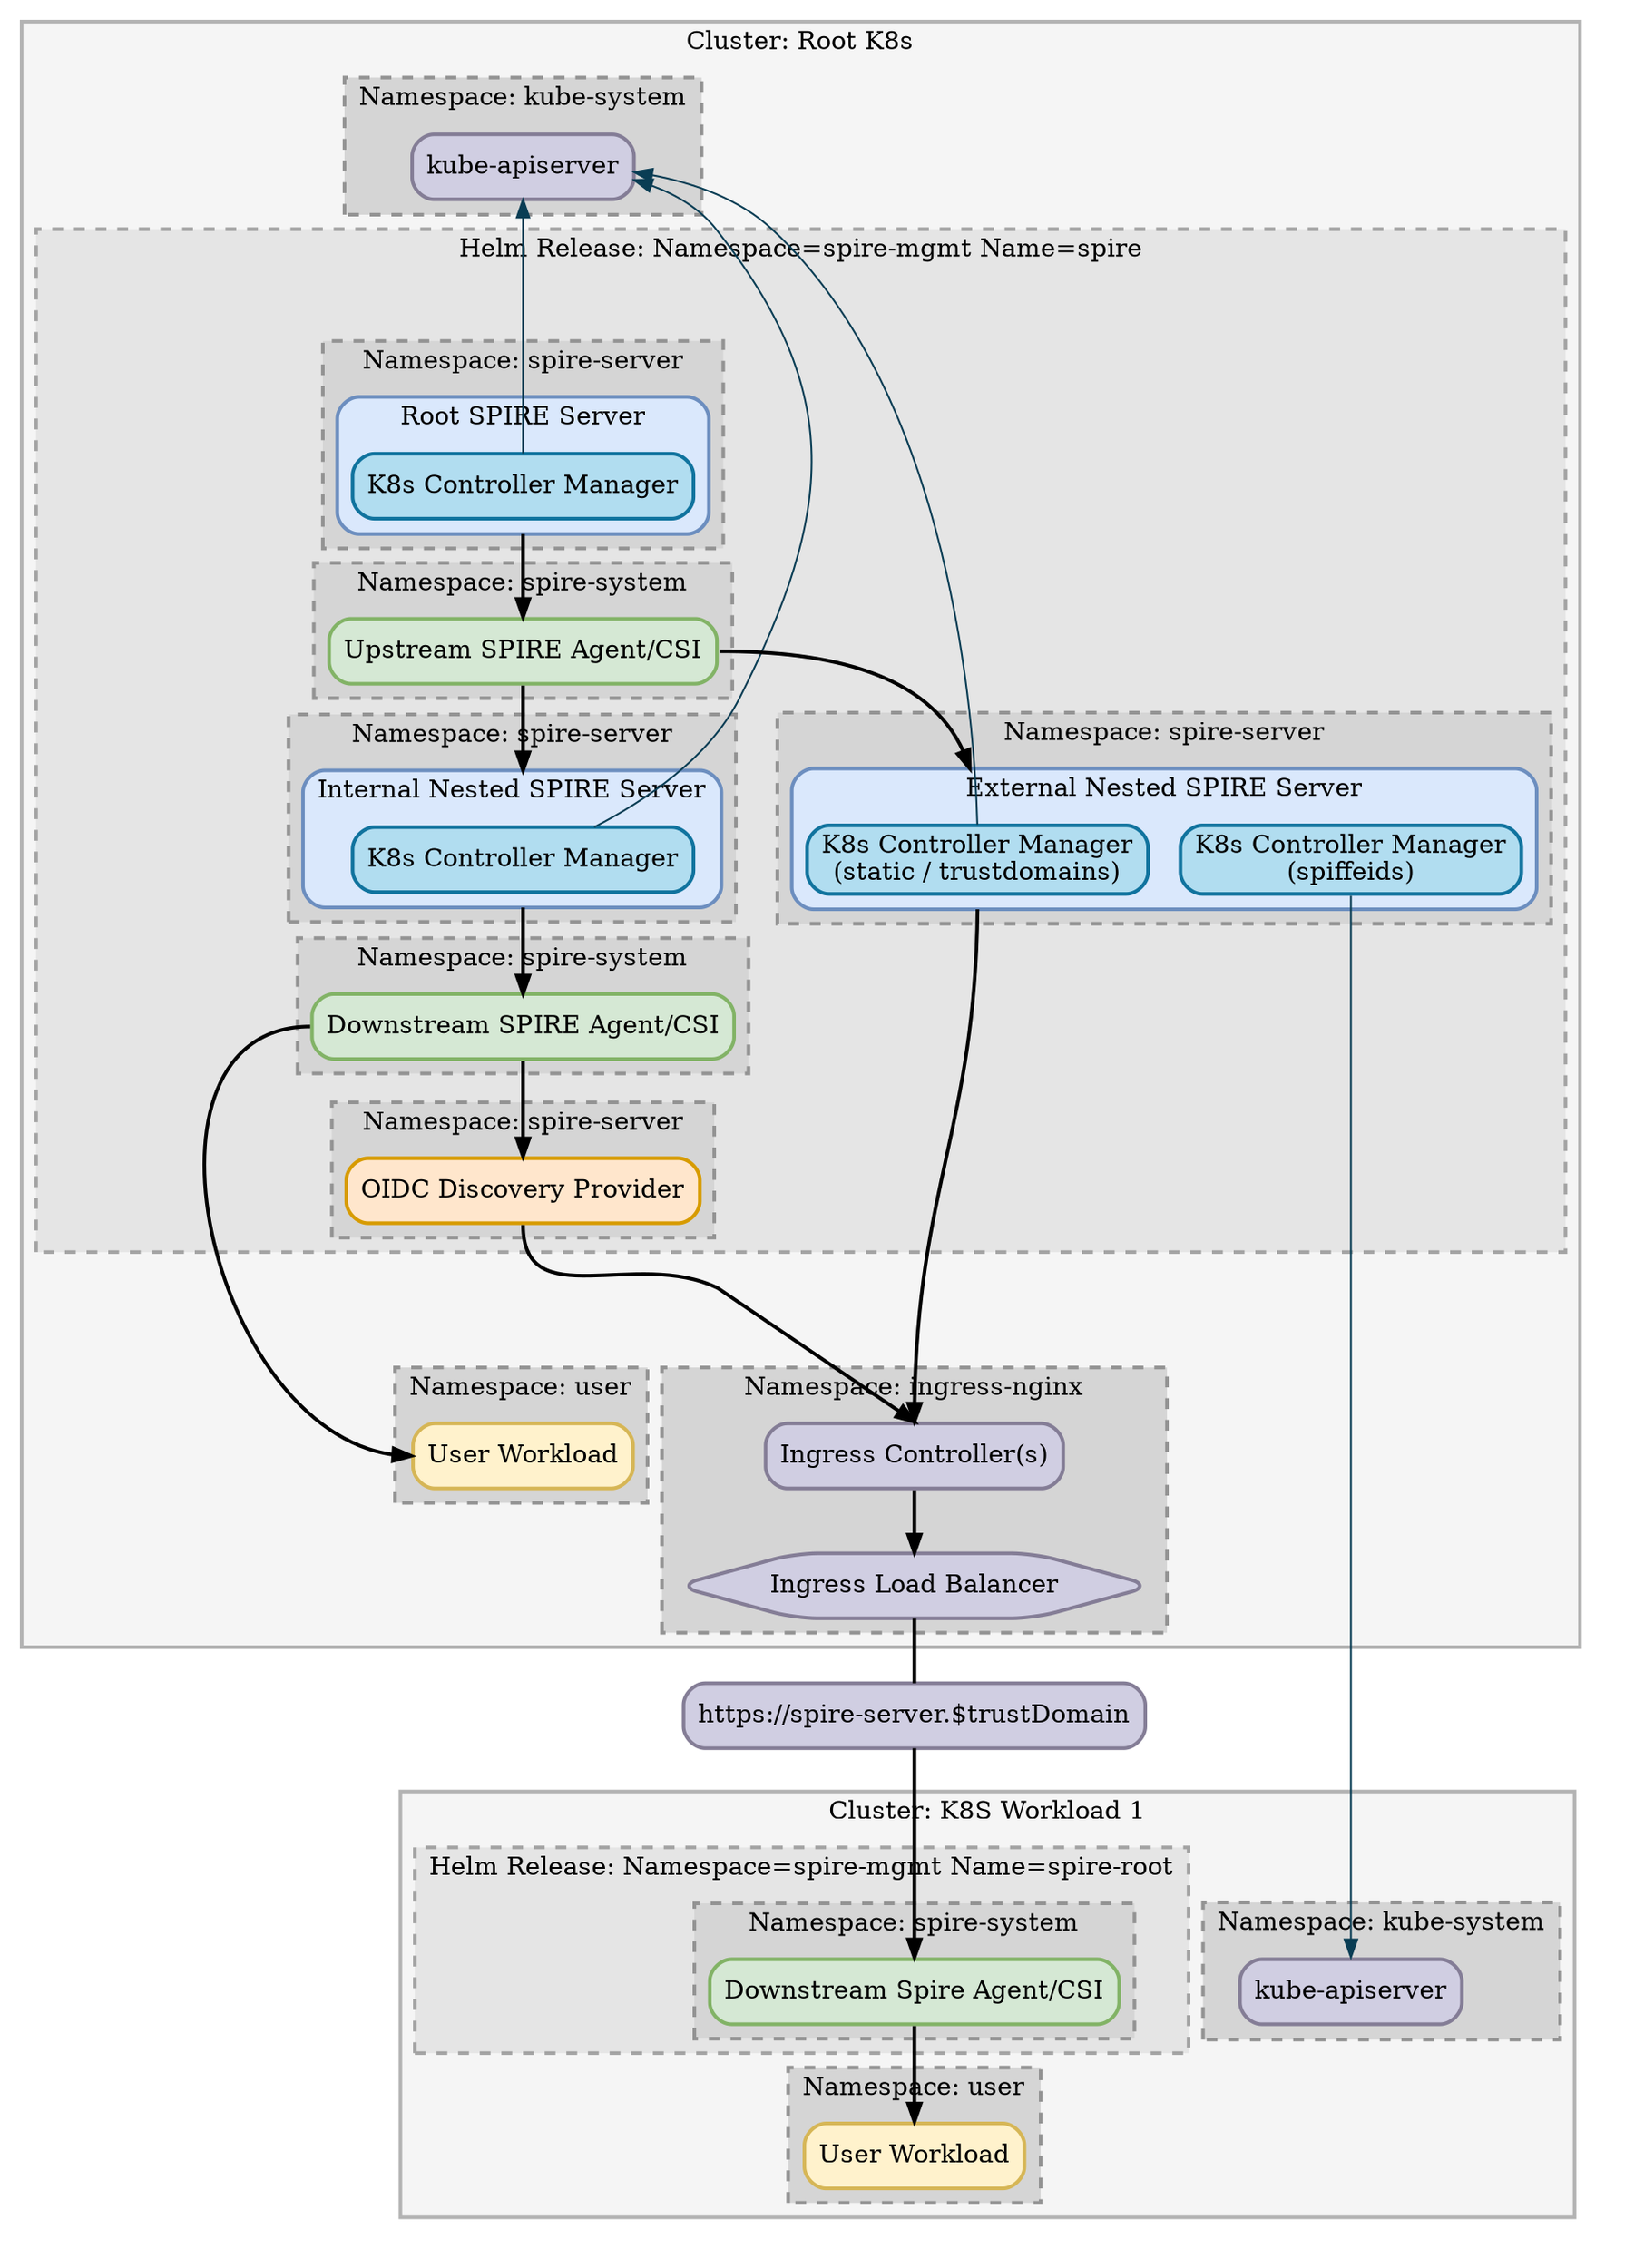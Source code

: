 digraph G {
  compound=true;
  //splines = ortho;
  //concentrate=true;
  subgraph cluster_k8s {
    label="Cluster: Root K8s";
    style="filled,solid,bold";
    color="#b3b3b3";
    fillcolor="#f5f5f5";
    subgraph cluster_ns_root_kube_system {
      style="filled,dashed,bold";
      color="#939393";
      fillcolor="#d5d5d5";
      label="Namespace: kube-system"
      kubeApiServerRoot [label="kube-apiserver",shape="record",style="rounded,solid,filled,bold",color="#847d96",fillcolor="#d0cee2"];
    }
    subgraph cluster_main_release {
      label="Helm Release: Namespace=spire-mgmt Name=spire"
      style="filled,dashed,bold";
      color="#a3a3a3";
      fillcolor="#e5e5e5";
      subgraph cluster_g1 {
        style="invis";
        subgraph cluster_ns_root_server {
          style="filled,dashed,bold";
          color="#939393";
          fillcolor="#d5d5d5";
          label="Namespace: spire-server"
          subgraph cluster_ns_root_server_obj {
            style="filled,rounded,bold";
            color="#6c8ebf";
            fillcolor="#dae8fc";
            label="Root SPIRE Server"
            spireRoot [label="K8s Controller Manager",shape="record",style="rounded,solid,filled,bold",color="#10739e",fillcolor="#b1ddf0"];
          }
        }
        subgraph cluster_ns_root1_system {
          style="filled,dashed,bold";
          color="#939393";
          fillcolor="#d5d5d5";
          label="Namespace: spire-system"
          spireRootUpstreamAgent1 [label="Upstream SPIRE Agent/CSI",shape="box",style="rounded,solid,filled,bold",color="#82b366",fillcolor="#d5e8d4"];
        }
        subgraph cluster_ns_nested1iserver {
          style="filled,dashed,bold";
          color="#939393";
          fillcolor="#d5d5d5";
          label="Namespace: spire-server";
          subgraph cluster_ns_internal_server_obj {
            style="filled,rounded,bold";
            color="#6c8ebf";
            fillcolor="#dae8fc";
            label="Internal Nested SPIRE Server"
            spireServerNestedi [label="K8s Controller Manager",shape="record",style="rounded,solid,filled,bold",color="#10739e",fillcolor="#b1ddf0"];
          }
        }
        subgraph cluster_ns_nestedi_system {
          style="filled,dashed,bold";
          color="#939393";
          fillcolor="#d5d5d5";
          label="Namespace: spire-system";
          spireDownstreamAgenti [label="Downstream SPIRE Agent/CSI",shape="box",style="rounded,solid,filled,bold",color="#82b366",fillcolor="#d5e8d4"];
        }
      }
      subgraph cluster_ns_nestedi_system2 {
        style="filled,dashed,bold";
        color="#939393";
        fillcolor="#d5d5d5";
        label="Namespace: spire-server";
        oidc [label="OIDC Discovery Provider",shape="box",style="rounded,solid,filled,bold",color="#d79b00",fillcolor="#ffe6cc"];
      }
      subgraph cluster_ns_nestede_system3 {
        style="filled,dashed,bold";
        color="#939393";
        fillcolor="#d5d5d5";
        label="Namespace: spire-server";
        subgraph cluster_ns_external_server_obj {
          style="filled,rounded,bold";
          color="#6c8ebf";
          fillcolor="#dae8fc";
          label="External Nested SPIRE Server"
          spireServerNestedExternal1 [label="K8s Controller Manager\n(spiffeids)",shape="record",style="rounded,solid,filled,bold",color="#10739e",fillcolor="#b1ddf0"];
          spireServerNestedExternal [label="K8s Controller Manager\n(static / trustdomains)",shape="record",style="rounded,solid,filled,bold",color="#10739e",fillcolor="#b1ddf0"];
        }
      }
    }
    subgraph cluster_ns_nestede_kube_system {
      style="filled,dashed,bold";
      color="#939393";
      fillcolor="#d5d5d5";
      label="Namespace: ingress-nginx";
      ic [label="Ingress Controller(s)",shape="box",style="rounded,solid,filled,bold",color="#847d96",fillcolor="#d0cee2"];
      ie [label="Ingress Load Balancer",shape="hexagon",style="rounded,solid,filled,bold",color="#847d96",fillcolor="#d0cee2"];
    }
    subgraph cluster_ns_nestede_system {
      style="filled,dashed,bold";
      color="#939393";
      fillcolor="#d5d5d5";
      label="Namespace: user";
      userWorkloadi1 [label="User Workload",shape="box",style="rounded,solid,filled,bold",color="#d6b656",fillcolor="#fff2cc"];
    }
    p3 [style=invis];
  }
  subgraph cluster_all_nested_together {
    style="invis";
    subgraph cluster_nestedtogether {
      style="invis";
      subgraph cluster_nested1 {
        label="Cluster: K8S Workload 1";
        style="filled,solid,bold";
        color="#b3b3b3";
        fillcolor="#f5f5f5";
        subgraph cluster_nested1_release {
          label="Helm Release: Namespace=spire-mgmt Name=spire-root"
          style="filled,dashed,bold";
          color="#a3a3a3";
          fillcolor="#e5e5e5";
          subgraph cluster_nested1_ns3 {
            style="filled,dashed,bold";
            color="#939393";
            fillcolor="#d5d5d5";
            label="Namespace: spire-system"
            spireDownstreamAgent1 [label="Downstream Spire Agent/CSI",shape="box",style="rounded,solid,filled,bold",color="#82b366",fillcolor="#d5e8d4"];
          }
          }
        subgraph cluster_nested1_user {
          style="filled,dashed,bold";
          color="#939393";
          fillcolor="#d5d5d5";
          label="Namespace: user"
          userWorkload1 [label="User Workload",shape="box",style="rounded,solid,filled,bold",color="#d6b656",fillcolor="#fff2cc"];
        }
        subgraph cluster_ns_nested1_kube_system {
          style="filled,dashed,bold";
          color="#939393";
          fillcolor="#d5d5d5";
          label="Namespace: kube-system"
          kubeApiServerNested1 [label="kube-apiserver",shape="record",style="rounded,solid,filled,bold",color="#847d96",fillcolor="#d0cee2"];
        }
      }
    }
  }
  it [label="https://spire-server.$trustDomain",shape="box",style="rounded,solid,filled,bold",color="#847d96",fillcolor="#d0cee2"]// shape=point,weidth=0];

  spireServerNestedExternal1:s -> kubeApiServerNested1:n [color="#093d54"];

  oidc -> p3 [weight=20,style=invis];
  p3 -> ic [style=invis];
  p3 -> userWorkloadi1 [weight=20,style=invis];

  oidc:s -> ic:n [style=bold];

  //root
  kubeApiServerRoot -> spireRoot [dir=back,color="#093d54"];
  kubeApiServerRoot -> spireServerNestedi [dir=back,constraint=false,color="#093d54"];
  kubeApiServerRoot -> spireServerNestedExternal [dir=back,constraint=false,color="#093d54"];
  spireRoot:s -> spireRootUpstreamAgent1:n [ltail=cluster_ns_root_server_obj,weight=20,style=bold];

  //internal
  spireRootUpstreamAgent1:s -> spireServerNestedi:n [lhead=cluster_ns_internal_server_obj,weight=20,style=bold];
  spireServerNestedi -> spireDownstreamAgenti [ltail=cluster_ns_internal_server_obj,weight=20,style=bold];
  spireDownstreamAgenti:s -> oidc:n [weight=20,style=bold];
  spireDownstreamAgenti:w -> userWorkloadi1:w [style=bold];

  //formatting
  oidc -> ic [style=invis];
  oidc -> userWorkloadi1 [style=invis];

  //external
  spireRootUpstreamAgent1:e -> spireServerNestedExternal:n [lhead=cluster_ns_external_server_obj,style=bold];
  spireServerNestedExternal:s -> ic:n [ltail=cluster_ns_external_server_obj,constraint=false,style=bold];

  ic:s -> ie [weight=20,style=bold];
  ie -> it:n [weight=20,dir=none,style=bold];

  //k8s workload 1
  it:s -> spireDownstreamAgent1:n [style=bold];
  spireDownstreamAgent1:s -> userWorkload1:n [style=bold];
}
